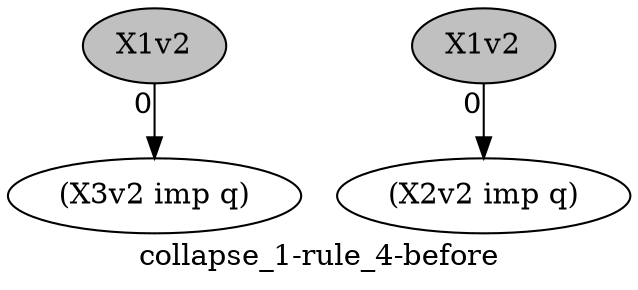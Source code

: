 strict digraph  {
	graph [collapsed_nodes="['513', '569']",
		label="collapse_1-rule_4-before"
	];
	node [label="\N"];
	569	 [ancestor_target=False,
		fillcolor=grey,
		formula=X1v2,
		hypothesis=False,
		label=X1v2,
		style=filled];
	571	 [ancestor_target=False,
		formula="(X3v2 imp q)",
		hypothesis=False,
		label="(X3v2 imp q)"];
	569 -> 571	 [ancestor=False,
		dependencies=0000000000000000000000000000000000000000000000000000000000000000000010000000000000000000000000000000000000000000000000000000000000000000000,
		xlabel=0];
	513	 [ancestor_target=False,
		fillcolor=grey,
		formula=X1v2,
		hypothesis=False,
		label=X1v2,
		style=filled];
	515	 [ancestor_target=False,
		formula="(X2v2 imp q)",
		hypothesis=False,
		label="(X2v2 imp q)"];
	513 -> 515	 [ancestor=False,
		dependencies=0000000000000000000000000000000000000000000000000000000000000000000010000000000000000000000000000000000000000000000000000000000000000000000,
		xlabel=0];
}
